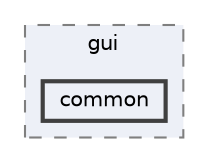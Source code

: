digraph "C:/Users/aleja/Documents/Github/PM3-Cable_Monitor/Software/Cable-Monitor_TouchGFX/Cable_Monitor_Horwey/TouchGFX/gui/include/gui/common"
{
 // LATEX_PDF_SIZE
  bgcolor="transparent";
  edge [fontname=Helvetica,fontsize=10,labelfontname=Helvetica,labelfontsize=10];
  node [fontname=Helvetica,fontsize=10,shape=box,height=0.2,width=0.4];
  compound=true
  subgraph clusterdir_b06536b250956a6feb5134863578089f {
    graph [ bgcolor="#edf0f7", pencolor="grey50", label="gui", fontname=Helvetica,fontsize=10 style="filled,dashed", URL="dir_b06536b250956a6feb5134863578089f.html",tooltip=""]
  dir_29b99e0d4e6e609068ec543f331eecc6 [label="common", fillcolor="#edf0f7", color="grey25", style="filled,bold", URL="dir_29b99e0d4e6e609068ec543f331eecc6.html",tooltip=""];
  }
}
